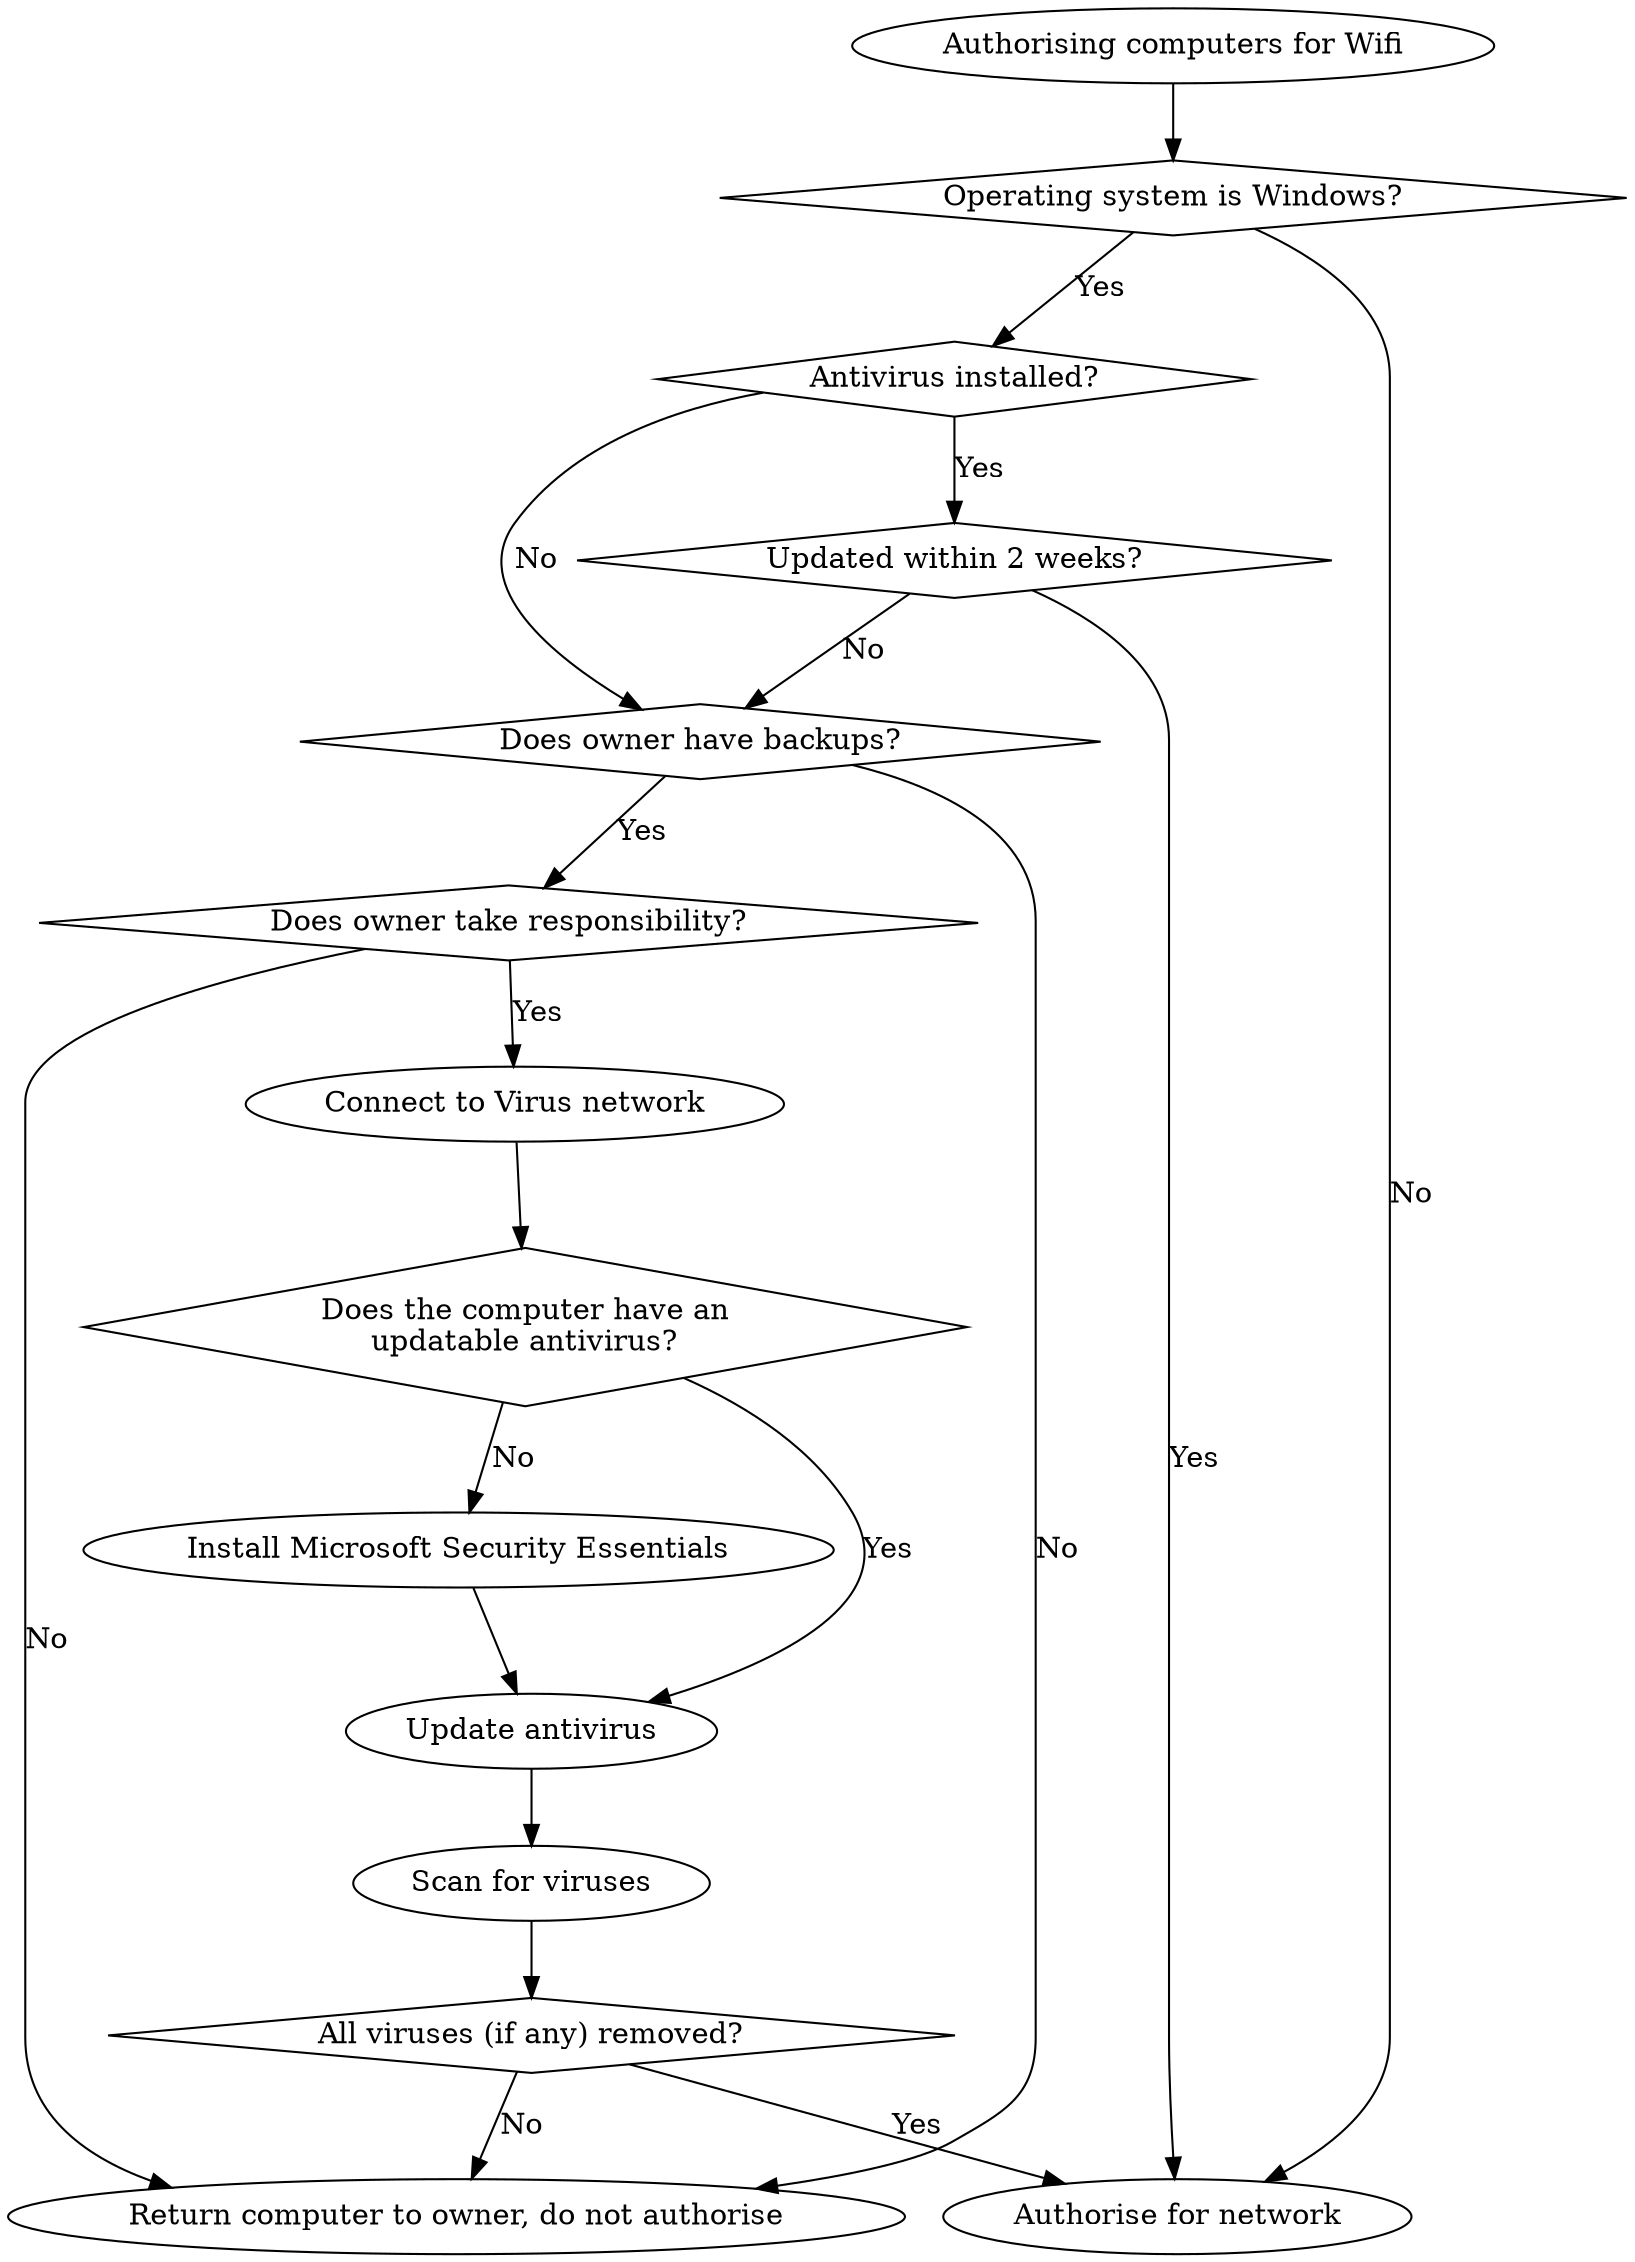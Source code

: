digraph wifi_flow {
    start [label="Authorising computers for Wifi"]
    is_windows [shape=diamond, label="Operating system is Windows?"]
    antivirus_installed [shape=diamond, label="Antivirus installed?"]
    up_to_date [shape=diamond, label="Updated within 2 weeks?"]
    owner_backups [shape=diamond, label="Does owner have backups?"]
    owner_responsibility [shape=diamond, label="Does owner take responsibility?"]
    has_antivirus [shape=diamond, label="Does the computer have an\nupdatable antivirus?"]
    connect_to_virus [label="Connect to Virus network"]
    all_viruses_removed [shape=diamond, label="All viruses (if any) removed?"]
    install_mse [label="Install Microsoft Security Essentials"]
    update_av [label="Update antivirus"]
    scan_viruses [label="Scan for viruses"]
    return_computer [label="Return computer to owner, do not authorise"]
    authorise [label="Authorise for network"]

    start -> is_windows

    is_windows -> antivirus_installed [label="Yes"]
    is_windows -> authorise [label="No"]

    antivirus_installed -> up_to_date [label="Yes"]
    up_to_date -> authorise [label="Yes"]

    antivirus_installed -> owner_backups [label="No"]

    up_to_date -> owner_backups [label="No"]

    owner_backups -> return_computer [label="No"]
    owner_backups -> owner_responsibility [label="Yes"]
    owner_responsibility -> return_computer [label="No"]
    owner_responsibility -> connect_to_virus [label="Yes"]
    connect_to_virus -> has_antivirus
    has_antivirus -> install_mse [label="No"]
    install_mse -> update_av
    has_antivirus -> update_av [label="Yes"]
    update_av -> scan_viruses
    scan_viruses -> all_viruses_removed
    all_viruses_removed -> return_computer [label="No"]
    all_viruses_removed -> authorise [label="Yes"]

}
